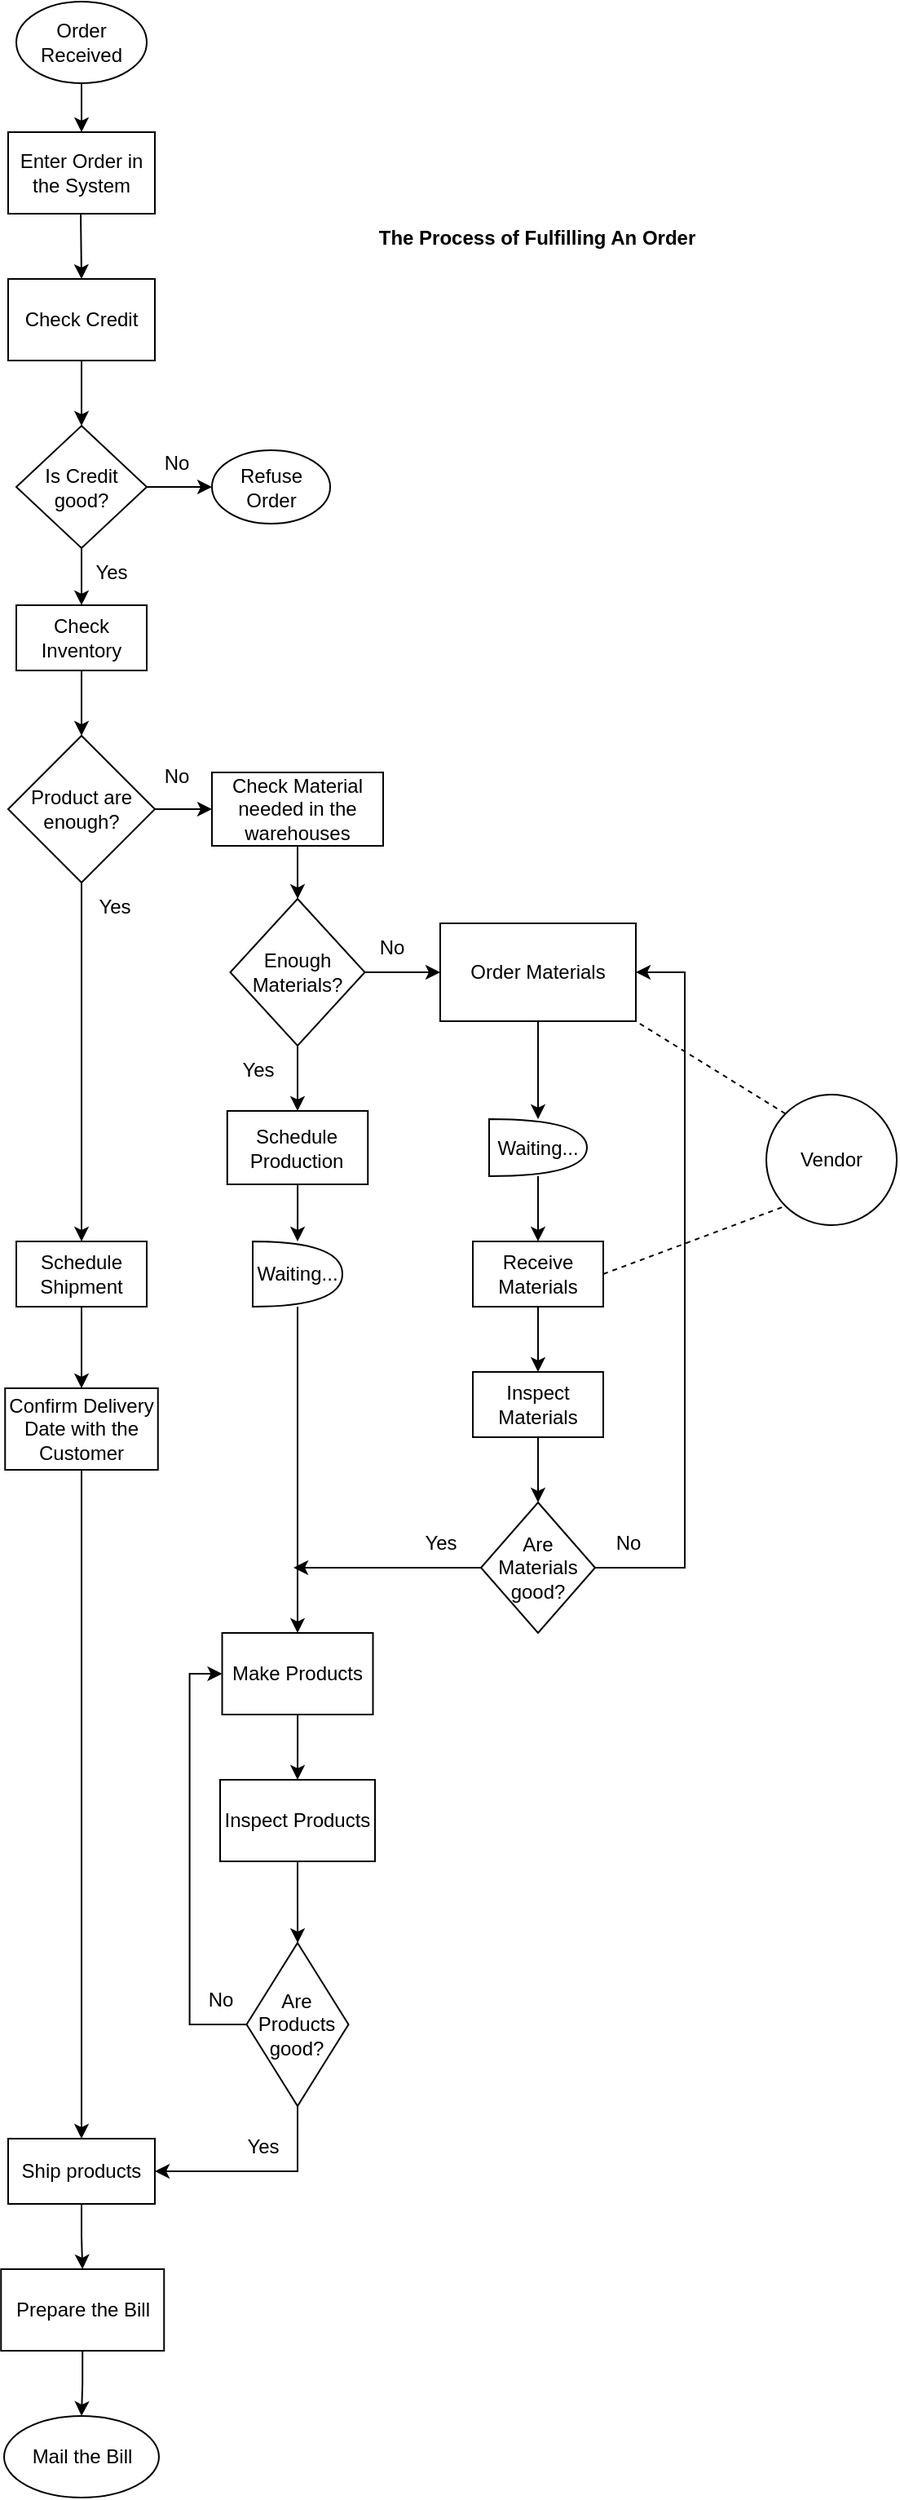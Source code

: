 <mxfile version="26.0.16">
  <diagram name="Trang-1" id="fUhXv3ZiU_zFf_FvxtRv">
    <mxGraphModel dx="1290" dy="522" grid="1" gridSize="10" guides="1" tooltips="1" connect="1" arrows="1" fold="1" page="1" pageScale="1" pageWidth="850" pageHeight="1100" math="0" shadow="0">
      <root>
        <mxCell id="0" />
        <mxCell id="1" parent="0" />
        <mxCell id="tCdTEFP5Q40oBGa1VXHd-2" value="Order Received" style="ellipse;whiteSpace=wrap;html=1;" vertex="1" parent="1">
          <mxGeometry x="240" y="30" width="80" height="50" as="geometry" />
        </mxCell>
        <mxCell id="tCdTEFP5Q40oBGa1VXHd-3" value="Enter Order in the System" style="rounded=0;whiteSpace=wrap;html=1;" vertex="1" parent="1">
          <mxGeometry x="235" y="110" width="90" height="50" as="geometry" />
        </mxCell>
        <mxCell id="tCdTEFP5Q40oBGa1VXHd-29" style="edgeStyle=orthogonalEdgeStyle;rounded=0;orthogonalLoop=1;jettySize=auto;html=1;exitX=0.5;exitY=1;exitDx=0;exitDy=0;" edge="1" parent="1" source="tCdTEFP5Q40oBGa1VXHd-4" target="tCdTEFP5Q40oBGa1VXHd-5">
          <mxGeometry relative="1" as="geometry">
            <mxPoint x="280" y="280" as="targetPoint" />
          </mxGeometry>
        </mxCell>
        <mxCell id="tCdTEFP5Q40oBGa1VXHd-4" value="Check Credit" style="rounded=0;whiteSpace=wrap;html=1;" vertex="1" parent="1">
          <mxGeometry x="235" y="200" width="90" height="50" as="geometry" />
        </mxCell>
        <mxCell id="tCdTEFP5Q40oBGa1VXHd-30" value="" style="edgeStyle=orthogonalEdgeStyle;rounded=0;orthogonalLoop=1;jettySize=auto;html=1;" edge="1" parent="1" source="tCdTEFP5Q40oBGa1VXHd-5" target="tCdTEFP5Q40oBGa1VXHd-6">
          <mxGeometry relative="1" as="geometry" />
        </mxCell>
        <mxCell id="tCdTEFP5Q40oBGa1VXHd-31" value="" style="edgeStyle=orthogonalEdgeStyle;rounded=0;orthogonalLoop=1;jettySize=auto;html=1;" edge="1" parent="1" source="tCdTEFP5Q40oBGa1VXHd-5" target="tCdTEFP5Q40oBGa1VXHd-7">
          <mxGeometry relative="1" as="geometry" />
        </mxCell>
        <mxCell id="tCdTEFP5Q40oBGa1VXHd-5" value="Is Credit good?" style="rhombus;whiteSpace=wrap;html=1;" vertex="1" parent="1">
          <mxGeometry x="240" y="290" width="80" height="75" as="geometry" />
        </mxCell>
        <mxCell id="tCdTEFP5Q40oBGa1VXHd-6" value="Refuse Order" style="ellipse;whiteSpace=wrap;html=1;" vertex="1" parent="1">
          <mxGeometry x="360" y="305" width="72.5" height="45" as="geometry" />
        </mxCell>
        <mxCell id="tCdTEFP5Q40oBGa1VXHd-32" value="" style="edgeStyle=orthogonalEdgeStyle;rounded=0;orthogonalLoop=1;jettySize=auto;html=1;" edge="1" parent="1" source="tCdTEFP5Q40oBGa1VXHd-7" target="tCdTEFP5Q40oBGa1VXHd-8">
          <mxGeometry relative="1" as="geometry" />
        </mxCell>
        <mxCell id="tCdTEFP5Q40oBGa1VXHd-7" value="Check Inventory" style="rounded=0;whiteSpace=wrap;html=1;" vertex="1" parent="1">
          <mxGeometry x="240" y="400" width="80" height="40" as="geometry" />
        </mxCell>
        <mxCell id="tCdTEFP5Q40oBGa1VXHd-33" value="" style="edgeStyle=orthogonalEdgeStyle;rounded=0;orthogonalLoop=1;jettySize=auto;html=1;" edge="1" parent="1" source="tCdTEFP5Q40oBGa1VXHd-8" target="tCdTEFP5Q40oBGa1VXHd-10">
          <mxGeometry relative="1" as="geometry" />
        </mxCell>
        <mxCell id="tCdTEFP5Q40oBGa1VXHd-58" style="edgeStyle=orthogonalEdgeStyle;rounded=0;orthogonalLoop=1;jettySize=auto;html=1;exitX=0.5;exitY=1;exitDx=0;exitDy=0;entryX=0.5;entryY=0;entryDx=0;entryDy=0;" edge="1" parent="1" source="tCdTEFP5Q40oBGa1VXHd-8" target="tCdTEFP5Q40oBGa1VXHd-16">
          <mxGeometry relative="1" as="geometry" />
        </mxCell>
        <mxCell id="tCdTEFP5Q40oBGa1VXHd-8" value="Product are enough?" style="rhombus;whiteSpace=wrap;html=1;" vertex="1" parent="1">
          <mxGeometry x="235" y="480" width="90" height="90" as="geometry" />
        </mxCell>
        <mxCell id="tCdTEFP5Q40oBGa1VXHd-38" value="" style="edgeStyle=orthogonalEdgeStyle;rounded=0;orthogonalLoop=1;jettySize=auto;html=1;" edge="1" parent="1" source="tCdTEFP5Q40oBGa1VXHd-10" target="tCdTEFP5Q40oBGa1VXHd-11">
          <mxGeometry relative="1" as="geometry" />
        </mxCell>
        <mxCell id="tCdTEFP5Q40oBGa1VXHd-10" value="Check Material needed in the warehouses" style="rounded=0;whiteSpace=wrap;html=1;" vertex="1" parent="1">
          <mxGeometry x="360" y="502.5" width="105" height="45" as="geometry" />
        </mxCell>
        <mxCell id="tCdTEFP5Q40oBGa1VXHd-40" value="" style="edgeStyle=orthogonalEdgeStyle;rounded=0;orthogonalLoop=1;jettySize=auto;html=1;" edge="1" parent="1" source="tCdTEFP5Q40oBGa1VXHd-11" target="tCdTEFP5Q40oBGa1VXHd-12">
          <mxGeometry relative="1" as="geometry" />
        </mxCell>
        <mxCell id="tCdTEFP5Q40oBGa1VXHd-42" value="" style="edgeStyle=orthogonalEdgeStyle;rounded=0;orthogonalLoop=1;jettySize=auto;html=1;" edge="1" parent="1" source="tCdTEFP5Q40oBGa1VXHd-11" target="tCdTEFP5Q40oBGa1VXHd-14">
          <mxGeometry relative="1" as="geometry" />
        </mxCell>
        <mxCell id="tCdTEFP5Q40oBGa1VXHd-11" value="Enough Materials?" style="rhombus;whiteSpace=wrap;html=1;" vertex="1" parent="1">
          <mxGeometry x="371.25" y="580" width="82.5" height="90" as="geometry" />
        </mxCell>
        <mxCell id="tCdTEFP5Q40oBGa1VXHd-44" value="" style="edgeStyle=orthogonalEdgeStyle;rounded=0;orthogonalLoop=1;jettySize=auto;html=1;" edge="1" parent="1" source="tCdTEFP5Q40oBGa1VXHd-12" target="tCdTEFP5Q40oBGa1VXHd-13">
          <mxGeometry relative="1" as="geometry" />
        </mxCell>
        <mxCell id="tCdTEFP5Q40oBGa1VXHd-12" value="Order Materials" style="rounded=0;whiteSpace=wrap;html=1;" vertex="1" parent="1">
          <mxGeometry x="500" y="595" width="120" height="60" as="geometry" />
        </mxCell>
        <mxCell id="tCdTEFP5Q40oBGa1VXHd-47" value="" style="edgeStyle=orthogonalEdgeStyle;rounded=0;orthogonalLoop=1;jettySize=auto;html=1;" edge="1" parent="1" source="tCdTEFP5Q40oBGa1VXHd-13" target="tCdTEFP5Q40oBGa1VXHd-18">
          <mxGeometry relative="1" as="geometry" />
        </mxCell>
        <mxCell id="tCdTEFP5Q40oBGa1VXHd-13" value="Waiting..." style="shape=or;whiteSpace=wrap;html=1;" vertex="1" parent="1">
          <mxGeometry x="530" y="715" width="60" height="35" as="geometry" />
        </mxCell>
        <mxCell id="tCdTEFP5Q40oBGa1VXHd-46" value="" style="edgeStyle=orthogonalEdgeStyle;rounded=0;orthogonalLoop=1;jettySize=auto;html=1;" edge="1" parent="1" source="tCdTEFP5Q40oBGa1VXHd-14" target="tCdTEFP5Q40oBGa1VXHd-15">
          <mxGeometry relative="1" as="geometry" />
        </mxCell>
        <mxCell id="tCdTEFP5Q40oBGa1VXHd-14" value="Schedule Production" style="rounded=0;whiteSpace=wrap;html=1;" vertex="1" parent="1">
          <mxGeometry x="369.38" y="710" width="86.25" height="45" as="geometry" />
        </mxCell>
        <mxCell id="tCdTEFP5Q40oBGa1VXHd-57" style="edgeStyle=orthogonalEdgeStyle;rounded=0;orthogonalLoop=1;jettySize=auto;html=1;entryX=0.5;entryY=0;entryDx=0;entryDy=0;" edge="1" parent="1" source="tCdTEFP5Q40oBGa1VXHd-15" target="tCdTEFP5Q40oBGa1VXHd-21">
          <mxGeometry relative="1" as="geometry" />
        </mxCell>
        <mxCell id="tCdTEFP5Q40oBGa1VXHd-15" value="Waiting..." style="shape=or;whiteSpace=wrap;html=1;" vertex="1" parent="1">
          <mxGeometry x="385.01" y="790" width="54.99" height="40" as="geometry" />
        </mxCell>
        <mxCell id="tCdTEFP5Q40oBGa1VXHd-59" value="" style="edgeStyle=orthogonalEdgeStyle;rounded=0;orthogonalLoop=1;jettySize=auto;html=1;" edge="1" parent="1" source="tCdTEFP5Q40oBGa1VXHd-16" target="tCdTEFP5Q40oBGa1VXHd-17">
          <mxGeometry relative="1" as="geometry" />
        </mxCell>
        <mxCell id="tCdTEFP5Q40oBGa1VXHd-16" value="Schedule Shipment" style="rounded=0;whiteSpace=wrap;html=1;" vertex="1" parent="1">
          <mxGeometry x="240" y="790" width="80" height="40" as="geometry" />
        </mxCell>
        <mxCell id="tCdTEFP5Q40oBGa1VXHd-63" style="edgeStyle=orthogonalEdgeStyle;rounded=0;orthogonalLoop=1;jettySize=auto;html=1;exitX=0.5;exitY=1;exitDx=0;exitDy=0;entryX=0.5;entryY=0;entryDx=0;entryDy=0;" edge="1" parent="1" source="tCdTEFP5Q40oBGa1VXHd-17" target="tCdTEFP5Q40oBGa1VXHd-24">
          <mxGeometry relative="1" as="geometry" />
        </mxCell>
        <mxCell id="tCdTEFP5Q40oBGa1VXHd-17" value="Confirm Delivery Date with the Customer" style="rounded=0;whiteSpace=wrap;html=1;" vertex="1" parent="1">
          <mxGeometry x="233.13" y="880" width="93.75" height="50" as="geometry" />
        </mxCell>
        <mxCell id="tCdTEFP5Q40oBGa1VXHd-48" value="" style="edgeStyle=orthogonalEdgeStyle;rounded=0;orthogonalLoop=1;jettySize=auto;html=1;" edge="1" parent="1" source="tCdTEFP5Q40oBGa1VXHd-18" target="tCdTEFP5Q40oBGa1VXHd-19">
          <mxGeometry relative="1" as="geometry" />
        </mxCell>
        <mxCell id="tCdTEFP5Q40oBGa1VXHd-18" value="Receive Materials" style="rounded=0;whiteSpace=wrap;html=1;" vertex="1" parent="1">
          <mxGeometry x="520" y="790" width="80" height="40" as="geometry" />
        </mxCell>
        <mxCell id="tCdTEFP5Q40oBGa1VXHd-50" value="" style="edgeStyle=orthogonalEdgeStyle;rounded=0;orthogonalLoop=1;jettySize=auto;html=1;" edge="1" parent="1" source="tCdTEFP5Q40oBGa1VXHd-19" target="tCdTEFP5Q40oBGa1VXHd-20">
          <mxGeometry relative="1" as="geometry" />
        </mxCell>
        <mxCell id="tCdTEFP5Q40oBGa1VXHd-19" value="Inspect Materials" style="rounded=0;whiteSpace=wrap;html=1;" vertex="1" parent="1">
          <mxGeometry x="520" y="870" width="80" height="40" as="geometry" />
        </mxCell>
        <mxCell id="tCdTEFP5Q40oBGa1VXHd-53" style="edgeStyle=orthogonalEdgeStyle;rounded=0;orthogonalLoop=1;jettySize=auto;html=1;exitX=1;exitY=0.5;exitDx=0;exitDy=0;entryX=1;entryY=0.5;entryDx=0;entryDy=0;" edge="1" parent="1" source="tCdTEFP5Q40oBGa1VXHd-20" target="tCdTEFP5Q40oBGa1VXHd-12">
          <mxGeometry relative="1" as="geometry">
            <Array as="points">
              <mxPoint x="650" y="990" />
              <mxPoint x="650" y="625" />
            </Array>
          </mxGeometry>
        </mxCell>
        <mxCell id="tCdTEFP5Q40oBGa1VXHd-54" style="edgeStyle=orthogonalEdgeStyle;rounded=0;orthogonalLoop=1;jettySize=auto;html=1;exitX=0;exitY=0.5;exitDx=0;exitDy=0;" edge="1" parent="1" source="tCdTEFP5Q40oBGa1VXHd-20">
          <mxGeometry relative="1" as="geometry">
            <mxPoint x="410" y="990" as="targetPoint" />
          </mxGeometry>
        </mxCell>
        <mxCell id="tCdTEFP5Q40oBGa1VXHd-20" value="Are Materials good?" style="rhombus;whiteSpace=wrap;html=1;" vertex="1" parent="1">
          <mxGeometry x="525" y="950" width="70" height="80" as="geometry" />
        </mxCell>
        <mxCell id="tCdTEFP5Q40oBGa1VXHd-60" value="" style="edgeStyle=orthogonalEdgeStyle;rounded=0;orthogonalLoop=1;jettySize=auto;html=1;" edge="1" parent="1" source="tCdTEFP5Q40oBGa1VXHd-21" target="tCdTEFP5Q40oBGa1VXHd-22">
          <mxGeometry relative="1" as="geometry" />
        </mxCell>
        <mxCell id="tCdTEFP5Q40oBGa1VXHd-21" value="Make Products" style="rounded=0;whiteSpace=wrap;html=1;" vertex="1" parent="1">
          <mxGeometry x="366.25" y="1030" width="92.5" height="50" as="geometry" />
        </mxCell>
        <mxCell id="tCdTEFP5Q40oBGa1VXHd-62" value="" style="edgeStyle=orthogonalEdgeStyle;rounded=0;orthogonalLoop=1;jettySize=auto;html=1;" edge="1" parent="1" source="tCdTEFP5Q40oBGa1VXHd-22" target="tCdTEFP5Q40oBGa1VXHd-23">
          <mxGeometry relative="1" as="geometry" />
        </mxCell>
        <mxCell id="tCdTEFP5Q40oBGa1VXHd-22" value="Inspect Products" style="rounded=0;whiteSpace=wrap;html=1;" vertex="1" parent="1">
          <mxGeometry x="365" y="1120" width="95" height="50" as="geometry" />
        </mxCell>
        <mxCell id="tCdTEFP5Q40oBGa1VXHd-67" style="edgeStyle=orthogonalEdgeStyle;rounded=0;orthogonalLoop=1;jettySize=auto;html=1;exitX=0.5;exitY=1;exitDx=0;exitDy=0;entryX=1;entryY=0.5;entryDx=0;entryDy=0;" edge="1" parent="1" source="tCdTEFP5Q40oBGa1VXHd-23" target="tCdTEFP5Q40oBGa1VXHd-24">
          <mxGeometry relative="1" as="geometry" />
        </mxCell>
        <mxCell id="tCdTEFP5Q40oBGa1VXHd-68" style="edgeStyle=orthogonalEdgeStyle;rounded=0;orthogonalLoop=1;jettySize=auto;html=1;exitX=0;exitY=0.5;exitDx=0;exitDy=0;entryX=0;entryY=0.5;entryDx=0;entryDy=0;" edge="1" parent="1" source="tCdTEFP5Q40oBGa1VXHd-23" target="tCdTEFP5Q40oBGa1VXHd-21">
          <mxGeometry relative="1" as="geometry">
            <mxPoint x="320" y="1050" as="targetPoint" />
          </mxGeometry>
        </mxCell>
        <mxCell id="tCdTEFP5Q40oBGa1VXHd-23" value="Are Products good?" style="rhombus;whiteSpace=wrap;html=1;" vertex="1" parent="1">
          <mxGeometry x="381.26" y="1220" width="62.49" height="100" as="geometry" />
        </mxCell>
        <mxCell id="tCdTEFP5Q40oBGa1VXHd-73" value="" style="edgeStyle=orthogonalEdgeStyle;rounded=0;orthogonalLoop=1;jettySize=auto;html=1;" edge="1" parent="1" source="tCdTEFP5Q40oBGa1VXHd-24" target="tCdTEFP5Q40oBGa1VXHd-25">
          <mxGeometry relative="1" as="geometry" />
        </mxCell>
        <mxCell id="tCdTEFP5Q40oBGa1VXHd-24" value="Ship products" style="rounded=0;whiteSpace=wrap;html=1;" vertex="1" parent="1">
          <mxGeometry x="235" y="1340" width="89.99" height="40" as="geometry" />
        </mxCell>
        <mxCell id="tCdTEFP5Q40oBGa1VXHd-74" value="" style="edgeStyle=orthogonalEdgeStyle;rounded=0;orthogonalLoop=1;jettySize=auto;html=1;" edge="1" parent="1" source="tCdTEFP5Q40oBGa1VXHd-25" target="tCdTEFP5Q40oBGa1VXHd-26">
          <mxGeometry relative="1" as="geometry" />
        </mxCell>
        <mxCell id="tCdTEFP5Q40oBGa1VXHd-25" value="Prepare the Bill" style="rounded=0;whiteSpace=wrap;html=1;" vertex="1" parent="1">
          <mxGeometry x="230.63" y="1420" width="99.99" height="50" as="geometry" />
        </mxCell>
        <mxCell id="tCdTEFP5Q40oBGa1VXHd-26" value="Mail the Bill" style="ellipse;whiteSpace=wrap;html=1;" vertex="1" parent="1">
          <mxGeometry x="232.5" y="1510" width="94.99" height="50" as="geometry" />
        </mxCell>
        <mxCell id="tCdTEFP5Q40oBGa1VXHd-27" value="" style="endArrow=classic;html=1;rounded=0;exitX=0.5;exitY=1;exitDx=0;exitDy=0;entryX=0.5;entryY=0;entryDx=0;entryDy=0;" edge="1" parent="1" source="tCdTEFP5Q40oBGa1VXHd-2" target="tCdTEFP5Q40oBGa1VXHd-3">
          <mxGeometry width="50" height="50" relative="1" as="geometry">
            <mxPoint x="400" y="170" as="sourcePoint" />
            <mxPoint x="450" y="120" as="targetPoint" />
          </mxGeometry>
        </mxCell>
        <mxCell id="tCdTEFP5Q40oBGa1VXHd-28" value="" style="endArrow=classic;html=1;rounded=0;exitX=0.5;exitY=1;exitDx=0;exitDy=0;entryX=0.5;entryY=0;entryDx=0;entryDy=0;" edge="1" parent="1" target="tCdTEFP5Q40oBGa1VXHd-4">
          <mxGeometry width="50" height="50" relative="1" as="geometry">
            <mxPoint x="279.5" y="160" as="sourcePoint" />
            <mxPoint x="279.5" y="190" as="targetPoint" />
          </mxGeometry>
        </mxCell>
        <mxCell id="tCdTEFP5Q40oBGa1VXHd-34" value="No" style="text;html=1;align=center;verticalAlign=middle;resizable=0;points=[];autosize=1;strokeColor=none;fillColor=none;" vertex="1" parent="1">
          <mxGeometry x="317.5" y="298" width="40" height="30" as="geometry" />
        </mxCell>
        <mxCell id="tCdTEFP5Q40oBGa1VXHd-35" value="Yes" style="text;html=1;align=center;verticalAlign=middle;resizable=0;points=[];autosize=1;strokeColor=none;fillColor=none;" vertex="1" parent="1">
          <mxGeometry x="277.5" y="365" width="40" height="30" as="geometry" />
        </mxCell>
        <mxCell id="tCdTEFP5Q40oBGa1VXHd-36" value="No" style="text;html=1;align=center;verticalAlign=middle;resizable=0;points=[];autosize=1;strokeColor=none;fillColor=none;" vertex="1" parent="1">
          <mxGeometry x="317.5" y="490" width="40" height="30" as="geometry" />
        </mxCell>
        <mxCell id="tCdTEFP5Q40oBGa1VXHd-37" value="Yes" style="text;html=1;align=center;verticalAlign=middle;resizable=0;points=[];autosize=1;strokeColor=none;fillColor=none;" vertex="1" parent="1">
          <mxGeometry x="280" y="570" width="40" height="30" as="geometry" />
        </mxCell>
        <mxCell id="tCdTEFP5Q40oBGa1VXHd-41" value="No" style="text;html=1;align=center;verticalAlign=middle;resizable=0;points=[];autosize=1;strokeColor=none;fillColor=none;" vertex="1" parent="1">
          <mxGeometry x="450" y="595" width="40" height="30" as="geometry" />
        </mxCell>
        <mxCell id="tCdTEFP5Q40oBGa1VXHd-45" value="Yes" style="text;html=1;align=center;verticalAlign=middle;resizable=0;points=[];autosize=1;strokeColor=none;fillColor=none;" vertex="1" parent="1">
          <mxGeometry x="367.5" y="670" width="40" height="30" as="geometry" />
        </mxCell>
        <mxCell id="tCdTEFP5Q40oBGa1VXHd-51" value="Yes" style="text;html=1;align=center;verticalAlign=middle;resizable=0;points=[];autosize=1;strokeColor=none;fillColor=none;" vertex="1" parent="1">
          <mxGeometry x="480" y="960" width="40" height="30" as="geometry" />
        </mxCell>
        <mxCell id="tCdTEFP5Q40oBGa1VXHd-52" value="No" style="text;html=1;align=center;verticalAlign=middle;resizable=0;points=[];autosize=1;strokeColor=none;fillColor=none;" vertex="1" parent="1">
          <mxGeometry x="595" y="960" width="40" height="30" as="geometry" />
        </mxCell>
        <mxCell id="tCdTEFP5Q40oBGa1VXHd-69" value="No" style="text;html=1;align=center;verticalAlign=middle;resizable=0;points=[];autosize=1;strokeColor=none;fillColor=none;" vertex="1" parent="1">
          <mxGeometry x="345.01" y="1240" width="40" height="30" as="geometry" />
        </mxCell>
        <mxCell id="tCdTEFP5Q40oBGa1VXHd-70" value="Yes" style="text;html=1;align=center;verticalAlign=middle;resizable=0;points=[];autosize=1;strokeColor=none;fillColor=none;" vertex="1" parent="1">
          <mxGeometry x="371.25" y="1330" width="40" height="30" as="geometry" />
        </mxCell>
        <mxCell id="tCdTEFP5Q40oBGa1VXHd-75" value="Vendor" style="ellipse;whiteSpace=wrap;html=1;aspect=fixed;" vertex="1" parent="1">
          <mxGeometry x="700" y="700" width="80" height="80" as="geometry" />
        </mxCell>
        <mxCell id="tCdTEFP5Q40oBGa1VXHd-78" value="" style="endArrow=none;dashed=1;html=1;rounded=0;entryX=1;entryY=1;entryDx=0;entryDy=0;exitX=0;exitY=0;exitDx=0;exitDy=0;" edge="1" parent="1" source="tCdTEFP5Q40oBGa1VXHd-75" target="tCdTEFP5Q40oBGa1VXHd-12">
          <mxGeometry width="50" height="50" relative="1" as="geometry">
            <mxPoint x="400" y="810" as="sourcePoint" />
            <mxPoint x="450" y="760" as="targetPoint" />
          </mxGeometry>
        </mxCell>
        <mxCell id="tCdTEFP5Q40oBGa1VXHd-79" value="" style="endArrow=none;dashed=1;html=1;rounded=0;entryX=0;entryY=1;entryDx=0;entryDy=0;exitX=1;exitY=0.5;exitDx=0;exitDy=0;" edge="1" parent="1" source="tCdTEFP5Q40oBGa1VXHd-18" target="tCdTEFP5Q40oBGa1VXHd-75">
          <mxGeometry width="50" height="50" relative="1" as="geometry">
            <mxPoint x="650" y="820" as="sourcePoint" />
            <mxPoint x="700" y="770" as="targetPoint" />
          </mxGeometry>
        </mxCell>
        <mxCell id="tCdTEFP5Q40oBGa1VXHd-80" value="The Process of Fulfilling An Order" style="text;html=1;align=center;verticalAlign=middle;resizable=0;points=[];autosize=1;strokeColor=none;fillColor=none;fontStyle=1" vertex="1" parent="1">
          <mxGeometry x="458.75" y="160" width="200" height="30" as="geometry" />
        </mxCell>
      </root>
    </mxGraphModel>
  </diagram>
</mxfile>
